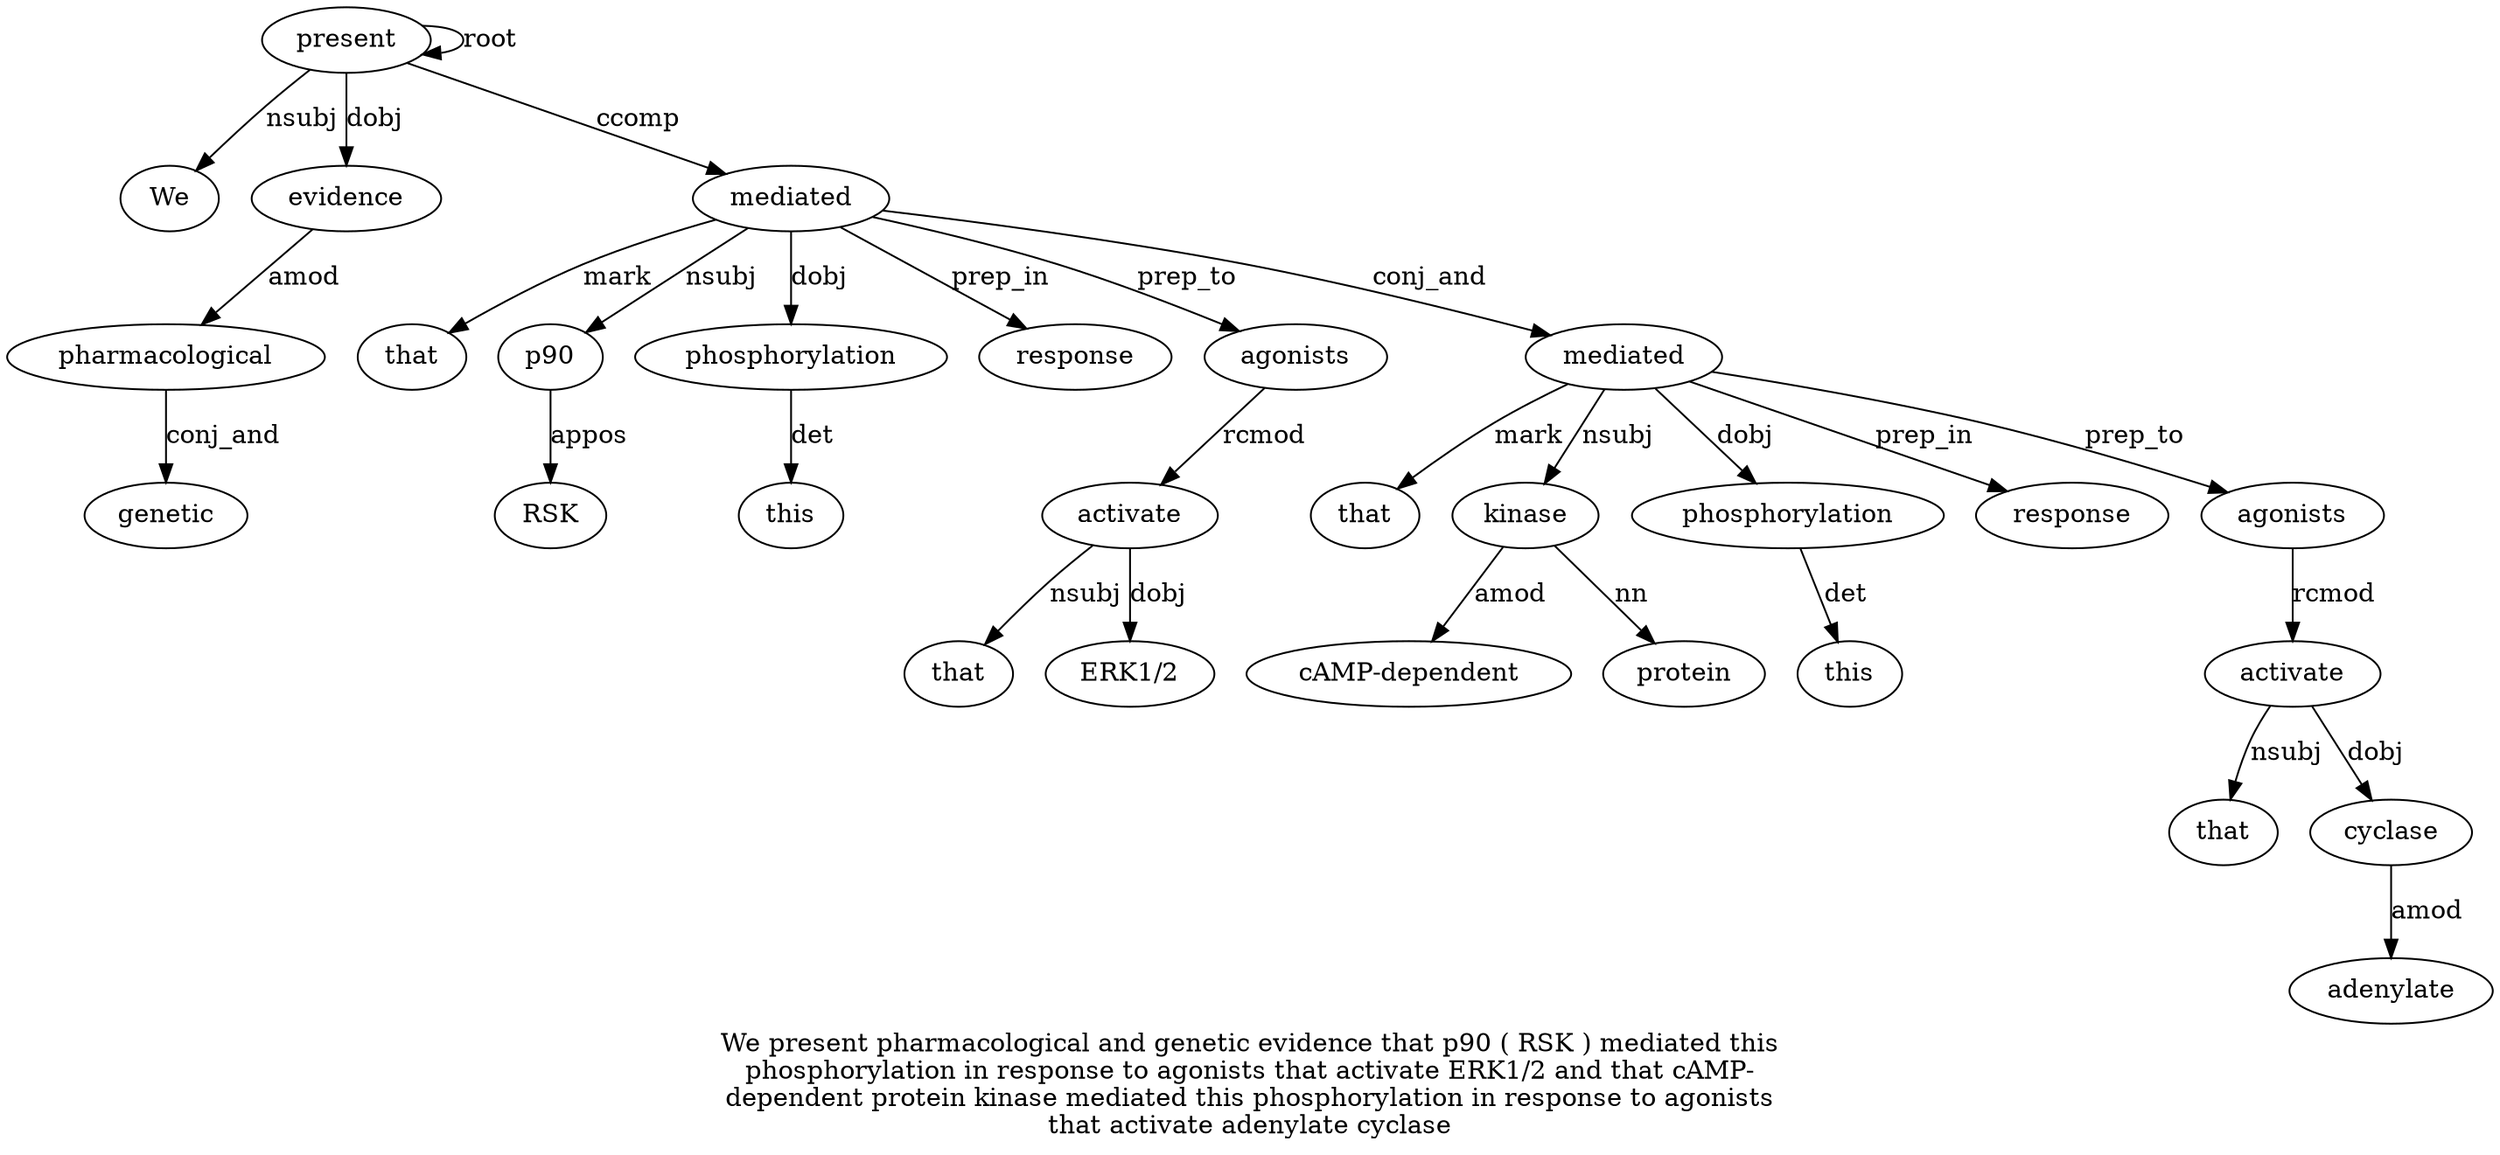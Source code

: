 digraph "We present pharmacological and genetic evidence that p90 ( RSK ) mediated this phosphorylation in response to agonists that activate ERK1/2 and that cAMP-dependent protein kinase mediated this phosphorylation in response to agonists that activate adenylate cyclase" {
label="We present pharmacological and genetic evidence that p90 ( RSK ) mediated this
phosphorylation in response to agonists that activate ERK1/2 and that cAMP-
dependent protein kinase mediated this phosphorylation in response to agonists
that activate adenylate cyclase";
present2 [style=filled, fillcolor=white, label=present];
We1 [style=filled, fillcolor=white, label=We];
present2 -> We1  [label=nsubj];
present2 -> present2  [label=root];
evidence6 [style=filled, fillcolor=white, label=evidence];
pharmacological3 [style=filled, fillcolor=white, label=pharmacological];
evidence6 -> pharmacological3  [label=amod];
genetic5 [style=filled, fillcolor=white, label=genetic];
pharmacological3 -> genetic5  [label=conj_and];
present2 -> evidence6  [label=dobj];
mediated12 [style=filled, fillcolor=white, label=mediated];
that7 [style=filled, fillcolor=white, label=that];
mediated12 -> that7  [label=mark];
p908 [style=filled, fillcolor=white, label=p90];
mediated12 -> p908  [label=nsubj];
RSK10 [style=filled, fillcolor=white, label=RSK];
p908 -> RSK10  [label=appos];
present2 -> mediated12  [label=ccomp];
phosphorylation14 [style=filled, fillcolor=white, label=phosphorylation];
this13 [style=filled, fillcolor=white, label=this];
phosphorylation14 -> this13  [label=det];
mediated12 -> phosphorylation14  [label=dobj];
response16 [style=filled, fillcolor=white, label=response];
mediated12 -> response16  [label=prep_in];
agonists18 [style=filled, fillcolor=white, label=agonists];
mediated12 -> agonists18  [label=prep_to];
activate20 [style=filled, fillcolor=white, label=activate];
that19 [style=filled, fillcolor=white, label=that];
activate20 -> that19  [label=nsubj];
agonists18 -> activate20  [label=rcmod];
"ERK1/2" [style=filled, fillcolor=white, label="ERK1/2"];
activate20 -> "ERK1/2"  [label=dobj];
mediated27 [style=filled, fillcolor=white, label=mediated];
that23 [style=filled, fillcolor=white, label=that];
mediated27 -> that23  [label=mark];
kinase26 [style=filled, fillcolor=white, label=kinase];
"cAMP-dependent24" [style=filled, fillcolor=white, label="cAMP-dependent"];
kinase26 -> "cAMP-dependent24"  [label=amod];
protein25 [style=filled, fillcolor=white, label=protein];
kinase26 -> protein25  [label=nn];
mediated27 -> kinase26  [label=nsubj];
mediated12 -> mediated27  [label=conj_and];
phosphorylation29 [style=filled, fillcolor=white, label=phosphorylation];
this28 [style=filled, fillcolor=white, label=this];
phosphorylation29 -> this28  [label=det];
mediated27 -> phosphorylation29  [label=dobj];
response31 [style=filled, fillcolor=white, label=response];
mediated27 -> response31  [label=prep_in];
agonists33 [style=filled, fillcolor=white, label=agonists];
mediated27 -> agonists33  [label=prep_to];
activate35 [style=filled, fillcolor=white, label=activate];
that34 [style=filled, fillcolor=white, label=that];
activate35 -> that34  [label=nsubj];
agonists33 -> activate35  [label=rcmod];
cyclase37 [style=filled, fillcolor=white, label=cyclase];
adenylate36 [style=filled, fillcolor=white, label=adenylate];
cyclase37 -> adenylate36  [label=amod];
activate35 -> cyclase37  [label=dobj];
}
